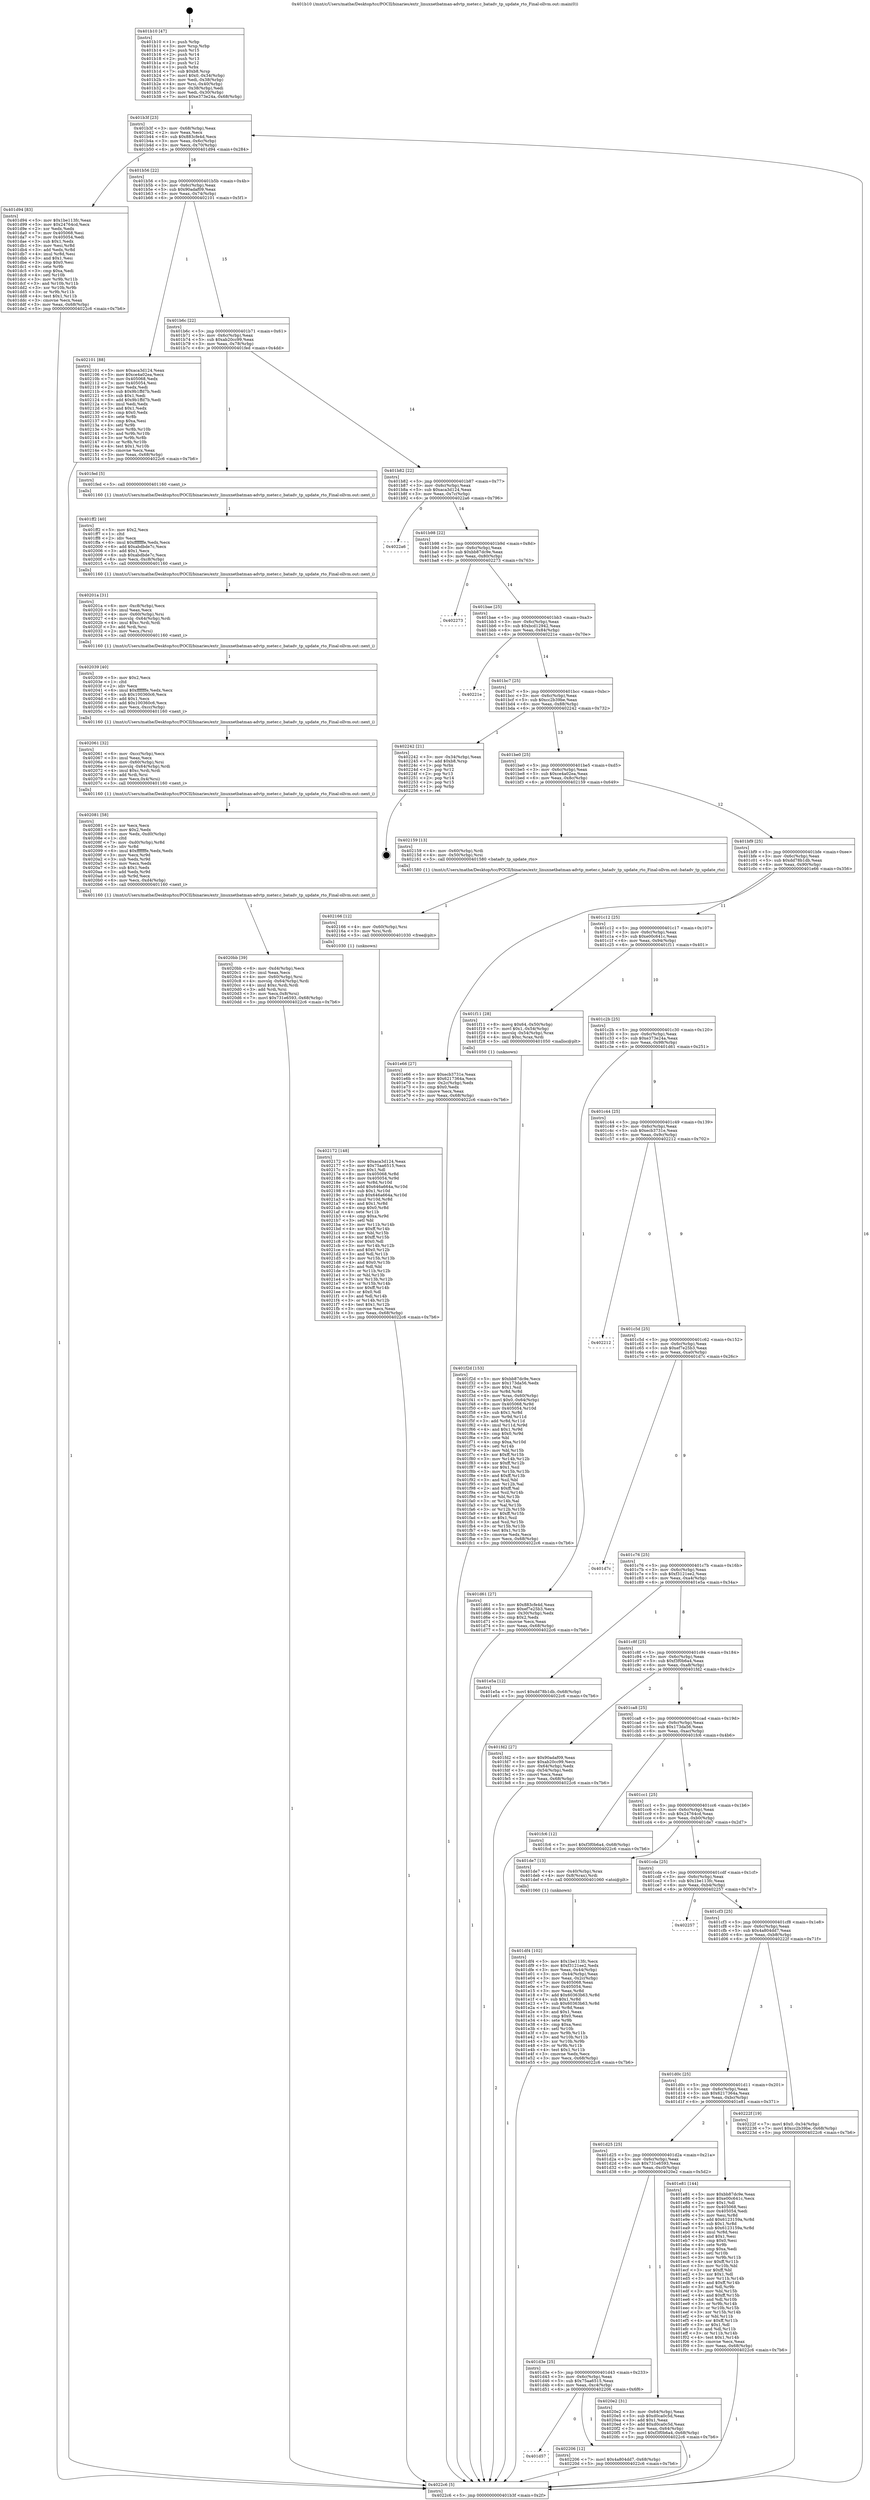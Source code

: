 digraph "0x401b10" {
  label = "0x401b10 (/mnt/c/Users/mathe/Desktop/tcc/POCII/binaries/extr_linuxnetbatman-advtp_meter.c_batadv_tp_update_rto_Final-ollvm.out::main(0))"
  labelloc = "t"
  node[shape=record]

  Entry [label="",width=0.3,height=0.3,shape=circle,fillcolor=black,style=filled]
  "0x401b3f" [label="{
     0x401b3f [23]\l
     | [instrs]\l
     &nbsp;&nbsp;0x401b3f \<+3\>: mov -0x68(%rbp),%eax\l
     &nbsp;&nbsp;0x401b42 \<+2\>: mov %eax,%ecx\l
     &nbsp;&nbsp;0x401b44 \<+6\>: sub $0x883cfe4d,%ecx\l
     &nbsp;&nbsp;0x401b4a \<+3\>: mov %eax,-0x6c(%rbp)\l
     &nbsp;&nbsp;0x401b4d \<+3\>: mov %ecx,-0x70(%rbp)\l
     &nbsp;&nbsp;0x401b50 \<+6\>: je 0000000000401d94 \<main+0x284\>\l
  }"]
  "0x401d94" [label="{
     0x401d94 [83]\l
     | [instrs]\l
     &nbsp;&nbsp;0x401d94 \<+5\>: mov $0x1be113fc,%eax\l
     &nbsp;&nbsp;0x401d99 \<+5\>: mov $0x24764cd,%ecx\l
     &nbsp;&nbsp;0x401d9e \<+2\>: xor %edx,%edx\l
     &nbsp;&nbsp;0x401da0 \<+7\>: mov 0x405068,%esi\l
     &nbsp;&nbsp;0x401da7 \<+7\>: mov 0x405054,%edi\l
     &nbsp;&nbsp;0x401dae \<+3\>: sub $0x1,%edx\l
     &nbsp;&nbsp;0x401db1 \<+3\>: mov %esi,%r8d\l
     &nbsp;&nbsp;0x401db4 \<+3\>: add %edx,%r8d\l
     &nbsp;&nbsp;0x401db7 \<+4\>: imul %r8d,%esi\l
     &nbsp;&nbsp;0x401dbb \<+3\>: and $0x1,%esi\l
     &nbsp;&nbsp;0x401dbe \<+3\>: cmp $0x0,%esi\l
     &nbsp;&nbsp;0x401dc1 \<+4\>: sete %r9b\l
     &nbsp;&nbsp;0x401dc5 \<+3\>: cmp $0xa,%edi\l
     &nbsp;&nbsp;0x401dc8 \<+4\>: setl %r10b\l
     &nbsp;&nbsp;0x401dcc \<+3\>: mov %r9b,%r11b\l
     &nbsp;&nbsp;0x401dcf \<+3\>: and %r10b,%r11b\l
     &nbsp;&nbsp;0x401dd2 \<+3\>: xor %r10b,%r9b\l
     &nbsp;&nbsp;0x401dd5 \<+3\>: or %r9b,%r11b\l
     &nbsp;&nbsp;0x401dd8 \<+4\>: test $0x1,%r11b\l
     &nbsp;&nbsp;0x401ddc \<+3\>: cmovne %ecx,%eax\l
     &nbsp;&nbsp;0x401ddf \<+3\>: mov %eax,-0x68(%rbp)\l
     &nbsp;&nbsp;0x401de2 \<+5\>: jmp 00000000004022c6 \<main+0x7b6\>\l
  }"]
  "0x401b56" [label="{
     0x401b56 [22]\l
     | [instrs]\l
     &nbsp;&nbsp;0x401b56 \<+5\>: jmp 0000000000401b5b \<main+0x4b\>\l
     &nbsp;&nbsp;0x401b5b \<+3\>: mov -0x6c(%rbp),%eax\l
     &nbsp;&nbsp;0x401b5e \<+5\>: sub $0x90adaf09,%eax\l
     &nbsp;&nbsp;0x401b63 \<+3\>: mov %eax,-0x74(%rbp)\l
     &nbsp;&nbsp;0x401b66 \<+6\>: je 0000000000402101 \<main+0x5f1\>\l
  }"]
  Exit [label="",width=0.3,height=0.3,shape=circle,fillcolor=black,style=filled,peripheries=2]
  "0x402101" [label="{
     0x402101 [88]\l
     | [instrs]\l
     &nbsp;&nbsp;0x402101 \<+5\>: mov $0xaca3d124,%eax\l
     &nbsp;&nbsp;0x402106 \<+5\>: mov $0xce4a02ea,%ecx\l
     &nbsp;&nbsp;0x40210b \<+7\>: mov 0x405068,%edx\l
     &nbsp;&nbsp;0x402112 \<+7\>: mov 0x405054,%esi\l
     &nbsp;&nbsp;0x402119 \<+2\>: mov %edx,%edi\l
     &nbsp;&nbsp;0x40211b \<+6\>: sub $0x9b1ffd7b,%edi\l
     &nbsp;&nbsp;0x402121 \<+3\>: sub $0x1,%edi\l
     &nbsp;&nbsp;0x402124 \<+6\>: add $0x9b1ffd7b,%edi\l
     &nbsp;&nbsp;0x40212a \<+3\>: imul %edi,%edx\l
     &nbsp;&nbsp;0x40212d \<+3\>: and $0x1,%edx\l
     &nbsp;&nbsp;0x402130 \<+3\>: cmp $0x0,%edx\l
     &nbsp;&nbsp;0x402133 \<+4\>: sete %r8b\l
     &nbsp;&nbsp;0x402137 \<+3\>: cmp $0xa,%esi\l
     &nbsp;&nbsp;0x40213a \<+4\>: setl %r9b\l
     &nbsp;&nbsp;0x40213e \<+3\>: mov %r8b,%r10b\l
     &nbsp;&nbsp;0x402141 \<+3\>: and %r9b,%r10b\l
     &nbsp;&nbsp;0x402144 \<+3\>: xor %r9b,%r8b\l
     &nbsp;&nbsp;0x402147 \<+3\>: or %r8b,%r10b\l
     &nbsp;&nbsp;0x40214a \<+4\>: test $0x1,%r10b\l
     &nbsp;&nbsp;0x40214e \<+3\>: cmovne %ecx,%eax\l
     &nbsp;&nbsp;0x402151 \<+3\>: mov %eax,-0x68(%rbp)\l
     &nbsp;&nbsp;0x402154 \<+5\>: jmp 00000000004022c6 \<main+0x7b6\>\l
  }"]
  "0x401b6c" [label="{
     0x401b6c [22]\l
     | [instrs]\l
     &nbsp;&nbsp;0x401b6c \<+5\>: jmp 0000000000401b71 \<main+0x61\>\l
     &nbsp;&nbsp;0x401b71 \<+3\>: mov -0x6c(%rbp),%eax\l
     &nbsp;&nbsp;0x401b74 \<+5\>: sub $0xab20cc99,%eax\l
     &nbsp;&nbsp;0x401b79 \<+3\>: mov %eax,-0x78(%rbp)\l
     &nbsp;&nbsp;0x401b7c \<+6\>: je 0000000000401fed \<main+0x4dd\>\l
  }"]
  "0x401d57" [label="{
     0x401d57\l
  }", style=dashed]
  "0x401fed" [label="{
     0x401fed [5]\l
     | [instrs]\l
     &nbsp;&nbsp;0x401fed \<+5\>: call 0000000000401160 \<next_i\>\l
     | [calls]\l
     &nbsp;&nbsp;0x401160 \{1\} (/mnt/c/Users/mathe/Desktop/tcc/POCII/binaries/extr_linuxnetbatman-advtp_meter.c_batadv_tp_update_rto_Final-ollvm.out::next_i)\l
  }"]
  "0x401b82" [label="{
     0x401b82 [22]\l
     | [instrs]\l
     &nbsp;&nbsp;0x401b82 \<+5\>: jmp 0000000000401b87 \<main+0x77\>\l
     &nbsp;&nbsp;0x401b87 \<+3\>: mov -0x6c(%rbp),%eax\l
     &nbsp;&nbsp;0x401b8a \<+5\>: sub $0xaca3d124,%eax\l
     &nbsp;&nbsp;0x401b8f \<+3\>: mov %eax,-0x7c(%rbp)\l
     &nbsp;&nbsp;0x401b92 \<+6\>: je 00000000004022a6 \<main+0x796\>\l
  }"]
  "0x402206" [label="{
     0x402206 [12]\l
     | [instrs]\l
     &nbsp;&nbsp;0x402206 \<+7\>: movl $0x4a804dd7,-0x68(%rbp)\l
     &nbsp;&nbsp;0x40220d \<+5\>: jmp 00000000004022c6 \<main+0x7b6\>\l
  }"]
  "0x4022a6" [label="{
     0x4022a6\l
  }", style=dashed]
  "0x401b98" [label="{
     0x401b98 [22]\l
     | [instrs]\l
     &nbsp;&nbsp;0x401b98 \<+5\>: jmp 0000000000401b9d \<main+0x8d\>\l
     &nbsp;&nbsp;0x401b9d \<+3\>: mov -0x6c(%rbp),%eax\l
     &nbsp;&nbsp;0x401ba0 \<+5\>: sub $0xbb87dc9e,%eax\l
     &nbsp;&nbsp;0x401ba5 \<+3\>: mov %eax,-0x80(%rbp)\l
     &nbsp;&nbsp;0x401ba8 \<+6\>: je 0000000000402273 \<main+0x763\>\l
  }"]
  "0x402172" [label="{
     0x402172 [148]\l
     | [instrs]\l
     &nbsp;&nbsp;0x402172 \<+5\>: mov $0xaca3d124,%eax\l
     &nbsp;&nbsp;0x402177 \<+5\>: mov $0x75aa6515,%ecx\l
     &nbsp;&nbsp;0x40217c \<+2\>: mov $0x1,%dl\l
     &nbsp;&nbsp;0x40217e \<+8\>: mov 0x405068,%r8d\l
     &nbsp;&nbsp;0x402186 \<+8\>: mov 0x405054,%r9d\l
     &nbsp;&nbsp;0x40218e \<+3\>: mov %r8d,%r10d\l
     &nbsp;&nbsp;0x402191 \<+7\>: add $0x646a664a,%r10d\l
     &nbsp;&nbsp;0x402198 \<+4\>: sub $0x1,%r10d\l
     &nbsp;&nbsp;0x40219c \<+7\>: sub $0x646a664a,%r10d\l
     &nbsp;&nbsp;0x4021a3 \<+4\>: imul %r10d,%r8d\l
     &nbsp;&nbsp;0x4021a7 \<+4\>: and $0x1,%r8d\l
     &nbsp;&nbsp;0x4021ab \<+4\>: cmp $0x0,%r8d\l
     &nbsp;&nbsp;0x4021af \<+4\>: sete %r11b\l
     &nbsp;&nbsp;0x4021b3 \<+4\>: cmp $0xa,%r9d\l
     &nbsp;&nbsp;0x4021b7 \<+3\>: setl %bl\l
     &nbsp;&nbsp;0x4021ba \<+3\>: mov %r11b,%r14b\l
     &nbsp;&nbsp;0x4021bd \<+4\>: xor $0xff,%r14b\l
     &nbsp;&nbsp;0x4021c1 \<+3\>: mov %bl,%r15b\l
     &nbsp;&nbsp;0x4021c4 \<+4\>: xor $0xff,%r15b\l
     &nbsp;&nbsp;0x4021c8 \<+3\>: xor $0x0,%dl\l
     &nbsp;&nbsp;0x4021cb \<+3\>: mov %r14b,%r12b\l
     &nbsp;&nbsp;0x4021ce \<+4\>: and $0x0,%r12b\l
     &nbsp;&nbsp;0x4021d2 \<+3\>: and %dl,%r11b\l
     &nbsp;&nbsp;0x4021d5 \<+3\>: mov %r15b,%r13b\l
     &nbsp;&nbsp;0x4021d8 \<+4\>: and $0x0,%r13b\l
     &nbsp;&nbsp;0x4021dc \<+2\>: and %dl,%bl\l
     &nbsp;&nbsp;0x4021de \<+3\>: or %r11b,%r12b\l
     &nbsp;&nbsp;0x4021e1 \<+3\>: or %bl,%r13b\l
     &nbsp;&nbsp;0x4021e4 \<+3\>: xor %r13b,%r12b\l
     &nbsp;&nbsp;0x4021e7 \<+3\>: or %r15b,%r14b\l
     &nbsp;&nbsp;0x4021ea \<+4\>: xor $0xff,%r14b\l
     &nbsp;&nbsp;0x4021ee \<+3\>: or $0x0,%dl\l
     &nbsp;&nbsp;0x4021f1 \<+3\>: and %dl,%r14b\l
     &nbsp;&nbsp;0x4021f4 \<+3\>: or %r14b,%r12b\l
     &nbsp;&nbsp;0x4021f7 \<+4\>: test $0x1,%r12b\l
     &nbsp;&nbsp;0x4021fb \<+3\>: cmovne %ecx,%eax\l
     &nbsp;&nbsp;0x4021fe \<+3\>: mov %eax,-0x68(%rbp)\l
     &nbsp;&nbsp;0x402201 \<+5\>: jmp 00000000004022c6 \<main+0x7b6\>\l
  }"]
  "0x402273" [label="{
     0x402273\l
  }", style=dashed]
  "0x401bae" [label="{
     0x401bae [25]\l
     | [instrs]\l
     &nbsp;&nbsp;0x401bae \<+5\>: jmp 0000000000401bb3 \<main+0xa3\>\l
     &nbsp;&nbsp;0x401bb3 \<+3\>: mov -0x6c(%rbp),%eax\l
     &nbsp;&nbsp;0x401bb6 \<+5\>: sub $0xbcd12942,%eax\l
     &nbsp;&nbsp;0x401bbb \<+6\>: mov %eax,-0x84(%rbp)\l
     &nbsp;&nbsp;0x401bc1 \<+6\>: je 000000000040221e \<main+0x70e\>\l
  }"]
  "0x402166" [label="{
     0x402166 [12]\l
     | [instrs]\l
     &nbsp;&nbsp;0x402166 \<+4\>: mov -0x60(%rbp),%rsi\l
     &nbsp;&nbsp;0x40216a \<+3\>: mov %rsi,%rdi\l
     &nbsp;&nbsp;0x40216d \<+5\>: call 0000000000401030 \<free@plt\>\l
     | [calls]\l
     &nbsp;&nbsp;0x401030 \{1\} (unknown)\l
  }"]
  "0x40221e" [label="{
     0x40221e\l
  }", style=dashed]
  "0x401bc7" [label="{
     0x401bc7 [25]\l
     | [instrs]\l
     &nbsp;&nbsp;0x401bc7 \<+5\>: jmp 0000000000401bcc \<main+0xbc\>\l
     &nbsp;&nbsp;0x401bcc \<+3\>: mov -0x6c(%rbp),%eax\l
     &nbsp;&nbsp;0x401bcf \<+5\>: sub $0xcc2b39be,%eax\l
     &nbsp;&nbsp;0x401bd4 \<+6\>: mov %eax,-0x88(%rbp)\l
     &nbsp;&nbsp;0x401bda \<+6\>: je 0000000000402242 \<main+0x732\>\l
  }"]
  "0x401d3e" [label="{
     0x401d3e [25]\l
     | [instrs]\l
     &nbsp;&nbsp;0x401d3e \<+5\>: jmp 0000000000401d43 \<main+0x233\>\l
     &nbsp;&nbsp;0x401d43 \<+3\>: mov -0x6c(%rbp),%eax\l
     &nbsp;&nbsp;0x401d46 \<+5\>: sub $0x75aa6515,%eax\l
     &nbsp;&nbsp;0x401d4b \<+6\>: mov %eax,-0xc4(%rbp)\l
     &nbsp;&nbsp;0x401d51 \<+6\>: je 0000000000402206 \<main+0x6f6\>\l
  }"]
  "0x402242" [label="{
     0x402242 [21]\l
     | [instrs]\l
     &nbsp;&nbsp;0x402242 \<+3\>: mov -0x34(%rbp),%eax\l
     &nbsp;&nbsp;0x402245 \<+7\>: add $0xb8,%rsp\l
     &nbsp;&nbsp;0x40224c \<+1\>: pop %rbx\l
     &nbsp;&nbsp;0x40224d \<+2\>: pop %r12\l
     &nbsp;&nbsp;0x40224f \<+2\>: pop %r13\l
     &nbsp;&nbsp;0x402251 \<+2\>: pop %r14\l
     &nbsp;&nbsp;0x402253 \<+2\>: pop %r15\l
     &nbsp;&nbsp;0x402255 \<+1\>: pop %rbp\l
     &nbsp;&nbsp;0x402256 \<+1\>: ret\l
  }"]
  "0x401be0" [label="{
     0x401be0 [25]\l
     | [instrs]\l
     &nbsp;&nbsp;0x401be0 \<+5\>: jmp 0000000000401be5 \<main+0xd5\>\l
     &nbsp;&nbsp;0x401be5 \<+3\>: mov -0x6c(%rbp),%eax\l
     &nbsp;&nbsp;0x401be8 \<+5\>: sub $0xce4a02ea,%eax\l
     &nbsp;&nbsp;0x401bed \<+6\>: mov %eax,-0x8c(%rbp)\l
     &nbsp;&nbsp;0x401bf3 \<+6\>: je 0000000000402159 \<main+0x649\>\l
  }"]
  "0x4020e2" [label="{
     0x4020e2 [31]\l
     | [instrs]\l
     &nbsp;&nbsp;0x4020e2 \<+3\>: mov -0x64(%rbp),%eax\l
     &nbsp;&nbsp;0x4020e5 \<+5\>: sub $0xd0ca0c5d,%eax\l
     &nbsp;&nbsp;0x4020ea \<+3\>: add $0x1,%eax\l
     &nbsp;&nbsp;0x4020ed \<+5\>: add $0xd0ca0c5d,%eax\l
     &nbsp;&nbsp;0x4020f2 \<+3\>: mov %eax,-0x64(%rbp)\l
     &nbsp;&nbsp;0x4020f5 \<+7\>: movl $0xf3f0b6a4,-0x68(%rbp)\l
     &nbsp;&nbsp;0x4020fc \<+5\>: jmp 00000000004022c6 \<main+0x7b6\>\l
  }"]
  "0x402159" [label="{
     0x402159 [13]\l
     | [instrs]\l
     &nbsp;&nbsp;0x402159 \<+4\>: mov -0x60(%rbp),%rdi\l
     &nbsp;&nbsp;0x40215d \<+4\>: mov -0x50(%rbp),%rsi\l
     &nbsp;&nbsp;0x402161 \<+5\>: call 0000000000401580 \<batadv_tp_update_rto\>\l
     | [calls]\l
     &nbsp;&nbsp;0x401580 \{1\} (/mnt/c/Users/mathe/Desktop/tcc/POCII/binaries/extr_linuxnetbatman-advtp_meter.c_batadv_tp_update_rto_Final-ollvm.out::batadv_tp_update_rto)\l
  }"]
  "0x401bf9" [label="{
     0x401bf9 [25]\l
     | [instrs]\l
     &nbsp;&nbsp;0x401bf9 \<+5\>: jmp 0000000000401bfe \<main+0xee\>\l
     &nbsp;&nbsp;0x401bfe \<+3\>: mov -0x6c(%rbp),%eax\l
     &nbsp;&nbsp;0x401c01 \<+5\>: sub $0xdd78b1db,%eax\l
     &nbsp;&nbsp;0x401c06 \<+6\>: mov %eax,-0x90(%rbp)\l
     &nbsp;&nbsp;0x401c0c \<+6\>: je 0000000000401e66 \<main+0x356\>\l
  }"]
  "0x4020bb" [label="{
     0x4020bb [39]\l
     | [instrs]\l
     &nbsp;&nbsp;0x4020bb \<+6\>: mov -0xd4(%rbp),%ecx\l
     &nbsp;&nbsp;0x4020c1 \<+3\>: imul %eax,%ecx\l
     &nbsp;&nbsp;0x4020c4 \<+4\>: mov -0x60(%rbp),%rsi\l
     &nbsp;&nbsp;0x4020c8 \<+4\>: movslq -0x64(%rbp),%rdi\l
     &nbsp;&nbsp;0x4020cc \<+4\>: imul $0xc,%rdi,%rdi\l
     &nbsp;&nbsp;0x4020d0 \<+3\>: add %rdi,%rsi\l
     &nbsp;&nbsp;0x4020d3 \<+3\>: mov %ecx,0x8(%rsi)\l
     &nbsp;&nbsp;0x4020d6 \<+7\>: movl $0x731e6593,-0x68(%rbp)\l
     &nbsp;&nbsp;0x4020dd \<+5\>: jmp 00000000004022c6 \<main+0x7b6\>\l
  }"]
  "0x401e66" [label="{
     0x401e66 [27]\l
     | [instrs]\l
     &nbsp;&nbsp;0x401e66 \<+5\>: mov $0xecb3731e,%eax\l
     &nbsp;&nbsp;0x401e6b \<+5\>: mov $0x6217364a,%ecx\l
     &nbsp;&nbsp;0x401e70 \<+3\>: mov -0x2c(%rbp),%edx\l
     &nbsp;&nbsp;0x401e73 \<+3\>: cmp $0x0,%edx\l
     &nbsp;&nbsp;0x401e76 \<+3\>: cmove %ecx,%eax\l
     &nbsp;&nbsp;0x401e79 \<+3\>: mov %eax,-0x68(%rbp)\l
     &nbsp;&nbsp;0x401e7c \<+5\>: jmp 00000000004022c6 \<main+0x7b6\>\l
  }"]
  "0x401c12" [label="{
     0x401c12 [25]\l
     | [instrs]\l
     &nbsp;&nbsp;0x401c12 \<+5\>: jmp 0000000000401c17 \<main+0x107\>\l
     &nbsp;&nbsp;0x401c17 \<+3\>: mov -0x6c(%rbp),%eax\l
     &nbsp;&nbsp;0x401c1a \<+5\>: sub $0xe00c641c,%eax\l
     &nbsp;&nbsp;0x401c1f \<+6\>: mov %eax,-0x94(%rbp)\l
     &nbsp;&nbsp;0x401c25 \<+6\>: je 0000000000401f11 \<main+0x401\>\l
  }"]
  "0x402081" [label="{
     0x402081 [58]\l
     | [instrs]\l
     &nbsp;&nbsp;0x402081 \<+2\>: xor %ecx,%ecx\l
     &nbsp;&nbsp;0x402083 \<+5\>: mov $0x2,%edx\l
     &nbsp;&nbsp;0x402088 \<+6\>: mov %edx,-0xd0(%rbp)\l
     &nbsp;&nbsp;0x40208e \<+1\>: cltd\l
     &nbsp;&nbsp;0x40208f \<+7\>: mov -0xd0(%rbp),%r8d\l
     &nbsp;&nbsp;0x402096 \<+3\>: idiv %r8d\l
     &nbsp;&nbsp;0x402099 \<+6\>: imul $0xfffffffe,%edx,%edx\l
     &nbsp;&nbsp;0x40209f \<+3\>: mov %ecx,%r9d\l
     &nbsp;&nbsp;0x4020a2 \<+3\>: sub %edx,%r9d\l
     &nbsp;&nbsp;0x4020a5 \<+2\>: mov %ecx,%edx\l
     &nbsp;&nbsp;0x4020a7 \<+3\>: sub $0x1,%edx\l
     &nbsp;&nbsp;0x4020aa \<+3\>: add %edx,%r9d\l
     &nbsp;&nbsp;0x4020ad \<+3\>: sub %r9d,%ecx\l
     &nbsp;&nbsp;0x4020b0 \<+6\>: mov %ecx,-0xd4(%rbp)\l
     &nbsp;&nbsp;0x4020b6 \<+5\>: call 0000000000401160 \<next_i\>\l
     | [calls]\l
     &nbsp;&nbsp;0x401160 \{1\} (/mnt/c/Users/mathe/Desktop/tcc/POCII/binaries/extr_linuxnetbatman-advtp_meter.c_batadv_tp_update_rto_Final-ollvm.out::next_i)\l
  }"]
  "0x401f11" [label="{
     0x401f11 [28]\l
     | [instrs]\l
     &nbsp;&nbsp;0x401f11 \<+8\>: movq $0x64,-0x50(%rbp)\l
     &nbsp;&nbsp;0x401f19 \<+7\>: movl $0x1,-0x54(%rbp)\l
     &nbsp;&nbsp;0x401f20 \<+4\>: movslq -0x54(%rbp),%rax\l
     &nbsp;&nbsp;0x401f24 \<+4\>: imul $0xc,%rax,%rdi\l
     &nbsp;&nbsp;0x401f28 \<+5\>: call 0000000000401050 \<malloc@plt\>\l
     | [calls]\l
     &nbsp;&nbsp;0x401050 \{1\} (unknown)\l
  }"]
  "0x401c2b" [label="{
     0x401c2b [25]\l
     | [instrs]\l
     &nbsp;&nbsp;0x401c2b \<+5\>: jmp 0000000000401c30 \<main+0x120\>\l
     &nbsp;&nbsp;0x401c30 \<+3\>: mov -0x6c(%rbp),%eax\l
     &nbsp;&nbsp;0x401c33 \<+5\>: sub $0xe373e24a,%eax\l
     &nbsp;&nbsp;0x401c38 \<+6\>: mov %eax,-0x98(%rbp)\l
     &nbsp;&nbsp;0x401c3e \<+6\>: je 0000000000401d61 \<main+0x251\>\l
  }"]
  "0x402061" [label="{
     0x402061 [32]\l
     | [instrs]\l
     &nbsp;&nbsp;0x402061 \<+6\>: mov -0xcc(%rbp),%ecx\l
     &nbsp;&nbsp;0x402067 \<+3\>: imul %eax,%ecx\l
     &nbsp;&nbsp;0x40206a \<+4\>: mov -0x60(%rbp),%rsi\l
     &nbsp;&nbsp;0x40206e \<+4\>: movslq -0x64(%rbp),%rdi\l
     &nbsp;&nbsp;0x402072 \<+4\>: imul $0xc,%rdi,%rdi\l
     &nbsp;&nbsp;0x402076 \<+3\>: add %rdi,%rsi\l
     &nbsp;&nbsp;0x402079 \<+3\>: mov %ecx,0x4(%rsi)\l
     &nbsp;&nbsp;0x40207c \<+5\>: call 0000000000401160 \<next_i\>\l
     | [calls]\l
     &nbsp;&nbsp;0x401160 \{1\} (/mnt/c/Users/mathe/Desktop/tcc/POCII/binaries/extr_linuxnetbatman-advtp_meter.c_batadv_tp_update_rto_Final-ollvm.out::next_i)\l
  }"]
  "0x401d61" [label="{
     0x401d61 [27]\l
     | [instrs]\l
     &nbsp;&nbsp;0x401d61 \<+5\>: mov $0x883cfe4d,%eax\l
     &nbsp;&nbsp;0x401d66 \<+5\>: mov $0xef7e25b3,%ecx\l
     &nbsp;&nbsp;0x401d6b \<+3\>: mov -0x30(%rbp),%edx\l
     &nbsp;&nbsp;0x401d6e \<+3\>: cmp $0x2,%edx\l
     &nbsp;&nbsp;0x401d71 \<+3\>: cmovne %ecx,%eax\l
     &nbsp;&nbsp;0x401d74 \<+3\>: mov %eax,-0x68(%rbp)\l
     &nbsp;&nbsp;0x401d77 \<+5\>: jmp 00000000004022c6 \<main+0x7b6\>\l
  }"]
  "0x401c44" [label="{
     0x401c44 [25]\l
     | [instrs]\l
     &nbsp;&nbsp;0x401c44 \<+5\>: jmp 0000000000401c49 \<main+0x139\>\l
     &nbsp;&nbsp;0x401c49 \<+3\>: mov -0x6c(%rbp),%eax\l
     &nbsp;&nbsp;0x401c4c \<+5\>: sub $0xecb3731e,%eax\l
     &nbsp;&nbsp;0x401c51 \<+6\>: mov %eax,-0x9c(%rbp)\l
     &nbsp;&nbsp;0x401c57 \<+6\>: je 0000000000402212 \<main+0x702\>\l
  }"]
  "0x4022c6" [label="{
     0x4022c6 [5]\l
     | [instrs]\l
     &nbsp;&nbsp;0x4022c6 \<+5\>: jmp 0000000000401b3f \<main+0x2f\>\l
  }"]
  "0x401b10" [label="{
     0x401b10 [47]\l
     | [instrs]\l
     &nbsp;&nbsp;0x401b10 \<+1\>: push %rbp\l
     &nbsp;&nbsp;0x401b11 \<+3\>: mov %rsp,%rbp\l
     &nbsp;&nbsp;0x401b14 \<+2\>: push %r15\l
     &nbsp;&nbsp;0x401b16 \<+2\>: push %r14\l
     &nbsp;&nbsp;0x401b18 \<+2\>: push %r13\l
     &nbsp;&nbsp;0x401b1a \<+2\>: push %r12\l
     &nbsp;&nbsp;0x401b1c \<+1\>: push %rbx\l
     &nbsp;&nbsp;0x401b1d \<+7\>: sub $0xb8,%rsp\l
     &nbsp;&nbsp;0x401b24 \<+7\>: movl $0x0,-0x34(%rbp)\l
     &nbsp;&nbsp;0x401b2b \<+3\>: mov %edi,-0x38(%rbp)\l
     &nbsp;&nbsp;0x401b2e \<+4\>: mov %rsi,-0x40(%rbp)\l
     &nbsp;&nbsp;0x401b32 \<+3\>: mov -0x38(%rbp),%edi\l
     &nbsp;&nbsp;0x401b35 \<+3\>: mov %edi,-0x30(%rbp)\l
     &nbsp;&nbsp;0x401b38 \<+7\>: movl $0xe373e24a,-0x68(%rbp)\l
  }"]
  "0x402039" [label="{
     0x402039 [40]\l
     | [instrs]\l
     &nbsp;&nbsp;0x402039 \<+5\>: mov $0x2,%ecx\l
     &nbsp;&nbsp;0x40203e \<+1\>: cltd\l
     &nbsp;&nbsp;0x40203f \<+2\>: idiv %ecx\l
     &nbsp;&nbsp;0x402041 \<+6\>: imul $0xfffffffe,%edx,%ecx\l
     &nbsp;&nbsp;0x402047 \<+6\>: sub $0x100360c6,%ecx\l
     &nbsp;&nbsp;0x40204d \<+3\>: add $0x1,%ecx\l
     &nbsp;&nbsp;0x402050 \<+6\>: add $0x100360c6,%ecx\l
     &nbsp;&nbsp;0x402056 \<+6\>: mov %ecx,-0xcc(%rbp)\l
     &nbsp;&nbsp;0x40205c \<+5\>: call 0000000000401160 \<next_i\>\l
     | [calls]\l
     &nbsp;&nbsp;0x401160 \{1\} (/mnt/c/Users/mathe/Desktop/tcc/POCII/binaries/extr_linuxnetbatman-advtp_meter.c_batadv_tp_update_rto_Final-ollvm.out::next_i)\l
  }"]
  "0x402212" [label="{
     0x402212\l
  }", style=dashed]
  "0x401c5d" [label="{
     0x401c5d [25]\l
     | [instrs]\l
     &nbsp;&nbsp;0x401c5d \<+5\>: jmp 0000000000401c62 \<main+0x152\>\l
     &nbsp;&nbsp;0x401c62 \<+3\>: mov -0x6c(%rbp),%eax\l
     &nbsp;&nbsp;0x401c65 \<+5\>: sub $0xef7e25b3,%eax\l
     &nbsp;&nbsp;0x401c6a \<+6\>: mov %eax,-0xa0(%rbp)\l
     &nbsp;&nbsp;0x401c70 \<+6\>: je 0000000000401d7c \<main+0x26c\>\l
  }"]
  "0x40201a" [label="{
     0x40201a [31]\l
     | [instrs]\l
     &nbsp;&nbsp;0x40201a \<+6\>: mov -0xc8(%rbp),%ecx\l
     &nbsp;&nbsp;0x402020 \<+3\>: imul %eax,%ecx\l
     &nbsp;&nbsp;0x402023 \<+4\>: mov -0x60(%rbp),%rsi\l
     &nbsp;&nbsp;0x402027 \<+4\>: movslq -0x64(%rbp),%rdi\l
     &nbsp;&nbsp;0x40202b \<+4\>: imul $0xc,%rdi,%rdi\l
     &nbsp;&nbsp;0x40202f \<+3\>: add %rdi,%rsi\l
     &nbsp;&nbsp;0x402032 \<+2\>: mov %ecx,(%rsi)\l
     &nbsp;&nbsp;0x402034 \<+5\>: call 0000000000401160 \<next_i\>\l
     | [calls]\l
     &nbsp;&nbsp;0x401160 \{1\} (/mnt/c/Users/mathe/Desktop/tcc/POCII/binaries/extr_linuxnetbatman-advtp_meter.c_batadv_tp_update_rto_Final-ollvm.out::next_i)\l
  }"]
  "0x401d7c" [label="{
     0x401d7c\l
  }", style=dashed]
  "0x401c76" [label="{
     0x401c76 [25]\l
     | [instrs]\l
     &nbsp;&nbsp;0x401c76 \<+5\>: jmp 0000000000401c7b \<main+0x16b\>\l
     &nbsp;&nbsp;0x401c7b \<+3\>: mov -0x6c(%rbp),%eax\l
     &nbsp;&nbsp;0x401c7e \<+5\>: sub $0xf3121ee2,%eax\l
     &nbsp;&nbsp;0x401c83 \<+6\>: mov %eax,-0xa4(%rbp)\l
     &nbsp;&nbsp;0x401c89 \<+6\>: je 0000000000401e5a \<main+0x34a\>\l
  }"]
  "0x401ff2" [label="{
     0x401ff2 [40]\l
     | [instrs]\l
     &nbsp;&nbsp;0x401ff2 \<+5\>: mov $0x2,%ecx\l
     &nbsp;&nbsp;0x401ff7 \<+1\>: cltd\l
     &nbsp;&nbsp;0x401ff8 \<+2\>: idiv %ecx\l
     &nbsp;&nbsp;0x401ffa \<+6\>: imul $0xfffffffe,%edx,%ecx\l
     &nbsp;&nbsp;0x402000 \<+6\>: add $0xabdbde7c,%ecx\l
     &nbsp;&nbsp;0x402006 \<+3\>: add $0x1,%ecx\l
     &nbsp;&nbsp;0x402009 \<+6\>: sub $0xabdbde7c,%ecx\l
     &nbsp;&nbsp;0x40200f \<+6\>: mov %ecx,-0xc8(%rbp)\l
     &nbsp;&nbsp;0x402015 \<+5\>: call 0000000000401160 \<next_i\>\l
     | [calls]\l
     &nbsp;&nbsp;0x401160 \{1\} (/mnt/c/Users/mathe/Desktop/tcc/POCII/binaries/extr_linuxnetbatman-advtp_meter.c_batadv_tp_update_rto_Final-ollvm.out::next_i)\l
  }"]
  "0x401e5a" [label="{
     0x401e5a [12]\l
     | [instrs]\l
     &nbsp;&nbsp;0x401e5a \<+7\>: movl $0xdd78b1db,-0x68(%rbp)\l
     &nbsp;&nbsp;0x401e61 \<+5\>: jmp 00000000004022c6 \<main+0x7b6\>\l
  }"]
  "0x401c8f" [label="{
     0x401c8f [25]\l
     | [instrs]\l
     &nbsp;&nbsp;0x401c8f \<+5\>: jmp 0000000000401c94 \<main+0x184\>\l
     &nbsp;&nbsp;0x401c94 \<+3\>: mov -0x6c(%rbp),%eax\l
     &nbsp;&nbsp;0x401c97 \<+5\>: sub $0xf3f0b6a4,%eax\l
     &nbsp;&nbsp;0x401c9c \<+6\>: mov %eax,-0xa8(%rbp)\l
     &nbsp;&nbsp;0x401ca2 \<+6\>: je 0000000000401fd2 \<main+0x4c2\>\l
  }"]
  "0x401f2d" [label="{
     0x401f2d [153]\l
     | [instrs]\l
     &nbsp;&nbsp;0x401f2d \<+5\>: mov $0xbb87dc9e,%ecx\l
     &nbsp;&nbsp;0x401f32 \<+5\>: mov $0x173da56,%edx\l
     &nbsp;&nbsp;0x401f37 \<+3\>: mov $0x1,%sil\l
     &nbsp;&nbsp;0x401f3a \<+3\>: xor %r8d,%r8d\l
     &nbsp;&nbsp;0x401f3d \<+4\>: mov %rax,-0x60(%rbp)\l
     &nbsp;&nbsp;0x401f41 \<+7\>: movl $0x0,-0x64(%rbp)\l
     &nbsp;&nbsp;0x401f48 \<+8\>: mov 0x405068,%r9d\l
     &nbsp;&nbsp;0x401f50 \<+8\>: mov 0x405054,%r10d\l
     &nbsp;&nbsp;0x401f58 \<+4\>: sub $0x1,%r8d\l
     &nbsp;&nbsp;0x401f5c \<+3\>: mov %r9d,%r11d\l
     &nbsp;&nbsp;0x401f5f \<+3\>: add %r8d,%r11d\l
     &nbsp;&nbsp;0x401f62 \<+4\>: imul %r11d,%r9d\l
     &nbsp;&nbsp;0x401f66 \<+4\>: and $0x1,%r9d\l
     &nbsp;&nbsp;0x401f6a \<+4\>: cmp $0x0,%r9d\l
     &nbsp;&nbsp;0x401f6e \<+3\>: sete %bl\l
     &nbsp;&nbsp;0x401f71 \<+4\>: cmp $0xa,%r10d\l
     &nbsp;&nbsp;0x401f75 \<+4\>: setl %r14b\l
     &nbsp;&nbsp;0x401f79 \<+3\>: mov %bl,%r15b\l
     &nbsp;&nbsp;0x401f7c \<+4\>: xor $0xff,%r15b\l
     &nbsp;&nbsp;0x401f80 \<+3\>: mov %r14b,%r12b\l
     &nbsp;&nbsp;0x401f83 \<+4\>: xor $0xff,%r12b\l
     &nbsp;&nbsp;0x401f87 \<+4\>: xor $0x1,%sil\l
     &nbsp;&nbsp;0x401f8b \<+3\>: mov %r15b,%r13b\l
     &nbsp;&nbsp;0x401f8e \<+4\>: and $0xff,%r13b\l
     &nbsp;&nbsp;0x401f92 \<+3\>: and %sil,%bl\l
     &nbsp;&nbsp;0x401f95 \<+3\>: mov %r12b,%al\l
     &nbsp;&nbsp;0x401f98 \<+2\>: and $0xff,%al\l
     &nbsp;&nbsp;0x401f9a \<+3\>: and %sil,%r14b\l
     &nbsp;&nbsp;0x401f9d \<+3\>: or %bl,%r13b\l
     &nbsp;&nbsp;0x401fa0 \<+3\>: or %r14b,%al\l
     &nbsp;&nbsp;0x401fa3 \<+3\>: xor %al,%r13b\l
     &nbsp;&nbsp;0x401fa6 \<+3\>: or %r12b,%r15b\l
     &nbsp;&nbsp;0x401fa9 \<+4\>: xor $0xff,%r15b\l
     &nbsp;&nbsp;0x401fad \<+4\>: or $0x1,%sil\l
     &nbsp;&nbsp;0x401fb1 \<+3\>: and %sil,%r15b\l
     &nbsp;&nbsp;0x401fb4 \<+3\>: or %r15b,%r13b\l
     &nbsp;&nbsp;0x401fb7 \<+4\>: test $0x1,%r13b\l
     &nbsp;&nbsp;0x401fbb \<+3\>: cmovne %edx,%ecx\l
     &nbsp;&nbsp;0x401fbe \<+3\>: mov %ecx,-0x68(%rbp)\l
     &nbsp;&nbsp;0x401fc1 \<+5\>: jmp 00000000004022c6 \<main+0x7b6\>\l
  }"]
  "0x401fd2" [label="{
     0x401fd2 [27]\l
     | [instrs]\l
     &nbsp;&nbsp;0x401fd2 \<+5\>: mov $0x90adaf09,%eax\l
     &nbsp;&nbsp;0x401fd7 \<+5\>: mov $0xab20cc99,%ecx\l
     &nbsp;&nbsp;0x401fdc \<+3\>: mov -0x64(%rbp),%edx\l
     &nbsp;&nbsp;0x401fdf \<+3\>: cmp -0x54(%rbp),%edx\l
     &nbsp;&nbsp;0x401fe2 \<+3\>: cmovl %ecx,%eax\l
     &nbsp;&nbsp;0x401fe5 \<+3\>: mov %eax,-0x68(%rbp)\l
     &nbsp;&nbsp;0x401fe8 \<+5\>: jmp 00000000004022c6 \<main+0x7b6\>\l
  }"]
  "0x401ca8" [label="{
     0x401ca8 [25]\l
     | [instrs]\l
     &nbsp;&nbsp;0x401ca8 \<+5\>: jmp 0000000000401cad \<main+0x19d\>\l
     &nbsp;&nbsp;0x401cad \<+3\>: mov -0x6c(%rbp),%eax\l
     &nbsp;&nbsp;0x401cb0 \<+5\>: sub $0x173da56,%eax\l
     &nbsp;&nbsp;0x401cb5 \<+6\>: mov %eax,-0xac(%rbp)\l
     &nbsp;&nbsp;0x401cbb \<+6\>: je 0000000000401fc6 \<main+0x4b6\>\l
  }"]
  "0x401d25" [label="{
     0x401d25 [25]\l
     | [instrs]\l
     &nbsp;&nbsp;0x401d25 \<+5\>: jmp 0000000000401d2a \<main+0x21a\>\l
     &nbsp;&nbsp;0x401d2a \<+3\>: mov -0x6c(%rbp),%eax\l
     &nbsp;&nbsp;0x401d2d \<+5\>: sub $0x731e6593,%eax\l
     &nbsp;&nbsp;0x401d32 \<+6\>: mov %eax,-0xc0(%rbp)\l
     &nbsp;&nbsp;0x401d38 \<+6\>: je 00000000004020e2 \<main+0x5d2\>\l
  }"]
  "0x401fc6" [label="{
     0x401fc6 [12]\l
     | [instrs]\l
     &nbsp;&nbsp;0x401fc6 \<+7\>: movl $0xf3f0b6a4,-0x68(%rbp)\l
     &nbsp;&nbsp;0x401fcd \<+5\>: jmp 00000000004022c6 \<main+0x7b6\>\l
  }"]
  "0x401cc1" [label="{
     0x401cc1 [25]\l
     | [instrs]\l
     &nbsp;&nbsp;0x401cc1 \<+5\>: jmp 0000000000401cc6 \<main+0x1b6\>\l
     &nbsp;&nbsp;0x401cc6 \<+3\>: mov -0x6c(%rbp),%eax\l
     &nbsp;&nbsp;0x401cc9 \<+5\>: sub $0x24764cd,%eax\l
     &nbsp;&nbsp;0x401cce \<+6\>: mov %eax,-0xb0(%rbp)\l
     &nbsp;&nbsp;0x401cd4 \<+6\>: je 0000000000401de7 \<main+0x2d7\>\l
  }"]
  "0x401e81" [label="{
     0x401e81 [144]\l
     | [instrs]\l
     &nbsp;&nbsp;0x401e81 \<+5\>: mov $0xbb87dc9e,%eax\l
     &nbsp;&nbsp;0x401e86 \<+5\>: mov $0xe00c641c,%ecx\l
     &nbsp;&nbsp;0x401e8b \<+2\>: mov $0x1,%dl\l
     &nbsp;&nbsp;0x401e8d \<+7\>: mov 0x405068,%esi\l
     &nbsp;&nbsp;0x401e94 \<+7\>: mov 0x405054,%edi\l
     &nbsp;&nbsp;0x401e9b \<+3\>: mov %esi,%r8d\l
     &nbsp;&nbsp;0x401e9e \<+7\>: add $0x6123159a,%r8d\l
     &nbsp;&nbsp;0x401ea5 \<+4\>: sub $0x1,%r8d\l
     &nbsp;&nbsp;0x401ea9 \<+7\>: sub $0x6123159a,%r8d\l
     &nbsp;&nbsp;0x401eb0 \<+4\>: imul %r8d,%esi\l
     &nbsp;&nbsp;0x401eb4 \<+3\>: and $0x1,%esi\l
     &nbsp;&nbsp;0x401eb7 \<+3\>: cmp $0x0,%esi\l
     &nbsp;&nbsp;0x401eba \<+4\>: sete %r9b\l
     &nbsp;&nbsp;0x401ebe \<+3\>: cmp $0xa,%edi\l
     &nbsp;&nbsp;0x401ec1 \<+4\>: setl %r10b\l
     &nbsp;&nbsp;0x401ec5 \<+3\>: mov %r9b,%r11b\l
     &nbsp;&nbsp;0x401ec8 \<+4\>: xor $0xff,%r11b\l
     &nbsp;&nbsp;0x401ecc \<+3\>: mov %r10b,%bl\l
     &nbsp;&nbsp;0x401ecf \<+3\>: xor $0xff,%bl\l
     &nbsp;&nbsp;0x401ed2 \<+3\>: xor $0x1,%dl\l
     &nbsp;&nbsp;0x401ed5 \<+3\>: mov %r11b,%r14b\l
     &nbsp;&nbsp;0x401ed8 \<+4\>: and $0xff,%r14b\l
     &nbsp;&nbsp;0x401edc \<+3\>: and %dl,%r9b\l
     &nbsp;&nbsp;0x401edf \<+3\>: mov %bl,%r15b\l
     &nbsp;&nbsp;0x401ee2 \<+4\>: and $0xff,%r15b\l
     &nbsp;&nbsp;0x401ee6 \<+3\>: and %dl,%r10b\l
     &nbsp;&nbsp;0x401ee9 \<+3\>: or %r9b,%r14b\l
     &nbsp;&nbsp;0x401eec \<+3\>: or %r10b,%r15b\l
     &nbsp;&nbsp;0x401eef \<+3\>: xor %r15b,%r14b\l
     &nbsp;&nbsp;0x401ef2 \<+3\>: or %bl,%r11b\l
     &nbsp;&nbsp;0x401ef5 \<+4\>: xor $0xff,%r11b\l
     &nbsp;&nbsp;0x401ef9 \<+3\>: or $0x1,%dl\l
     &nbsp;&nbsp;0x401efc \<+3\>: and %dl,%r11b\l
     &nbsp;&nbsp;0x401eff \<+3\>: or %r11b,%r14b\l
     &nbsp;&nbsp;0x401f02 \<+4\>: test $0x1,%r14b\l
     &nbsp;&nbsp;0x401f06 \<+3\>: cmovne %ecx,%eax\l
     &nbsp;&nbsp;0x401f09 \<+3\>: mov %eax,-0x68(%rbp)\l
     &nbsp;&nbsp;0x401f0c \<+5\>: jmp 00000000004022c6 \<main+0x7b6\>\l
  }"]
  "0x401de7" [label="{
     0x401de7 [13]\l
     | [instrs]\l
     &nbsp;&nbsp;0x401de7 \<+4\>: mov -0x40(%rbp),%rax\l
     &nbsp;&nbsp;0x401deb \<+4\>: mov 0x8(%rax),%rdi\l
     &nbsp;&nbsp;0x401def \<+5\>: call 0000000000401060 \<atoi@plt\>\l
     | [calls]\l
     &nbsp;&nbsp;0x401060 \{1\} (unknown)\l
  }"]
  "0x401cda" [label="{
     0x401cda [25]\l
     | [instrs]\l
     &nbsp;&nbsp;0x401cda \<+5\>: jmp 0000000000401cdf \<main+0x1cf\>\l
     &nbsp;&nbsp;0x401cdf \<+3\>: mov -0x6c(%rbp),%eax\l
     &nbsp;&nbsp;0x401ce2 \<+5\>: sub $0x1be113fc,%eax\l
     &nbsp;&nbsp;0x401ce7 \<+6\>: mov %eax,-0xb4(%rbp)\l
     &nbsp;&nbsp;0x401ced \<+6\>: je 0000000000402257 \<main+0x747\>\l
  }"]
  "0x401df4" [label="{
     0x401df4 [102]\l
     | [instrs]\l
     &nbsp;&nbsp;0x401df4 \<+5\>: mov $0x1be113fc,%ecx\l
     &nbsp;&nbsp;0x401df9 \<+5\>: mov $0xf3121ee2,%edx\l
     &nbsp;&nbsp;0x401dfe \<+3\>: mov %eax,-0x44(%rbp)\l
     &nbsp;&nbsp;0x401e01 \<+3\>: mov -0x44(%rbp),%eax\l
     &nbsp;&nbsp;0x401e04 \<+3\>: mov %eax,-0x2c(%rbp)\l
     &nbsp;&nbsp;0x401e07 \<+7\>: mov 0x405068,%eax\l
     &nbsp;&nbsp;0x401e0e \<+7\>: mov 0x405054,%esi\l
     &nbsp;&nbsp;0x401e15 \<+3\>: mov %eax,%r8d\l
     &nbsp;&nbsp;0x401e18 \<+7\>: add $0x60363b63,%r8d\l
     &nbsp;&nbsp;0x401e1f \<+4\>: sub $0x1,%r8d\l
     &nbsp;&nbsp;0x401e23 \<+7\>: sub $0x60363b63,%r8d\l
     &nbsp;&nbsp;0x401e2a \<+4\>: imul %r8d,%eax\l
     &nbsp;&nbsp;0x401e2e \<+3\>: and $0x1,%eax\l
     &nbsp;&nbsp;0x401e31 \<+3\>: cmp $0x0,%eax\l
     &nbsp;&nbsp;0x401e34 \<+4\>: sete %r9b\l
     &nbsp;&nbsp;0x401e38 \<+3\>: cmp $0xa,%esi\l
     &nbsp;&nbsp;0x401e3b \<+4\>: setl %r10b\l
     &nbsp;&nbsp;0x401e3f \<+3\>: mov %r9b,%r11b\l
     &nbsp;&nbsp;0x401e42 \<+3\>: and %r10b,%r11b\l
     &nbsp;&nbsp;0x401e45 \<+3\>: xor %r10b,%r9b\l
     &nbsp;&nbsp;0x401e48 \<+3\>: or %r9b,%r11b\l
     &nbsp;&nbsp;0x401e4b \<+4\>: test $0x1,%r11b\l
     &nbsp;&nbsp;0x401e4f \<+3\>: cmovne %edx,%ecx\l
     &nbsp;&nbsp;0x401e52 \<+3\>: mov %ecx,-0x68(%rbp)\l
     &nbsp;&nbsp;0x401e55 \<+5\>: jmp 00000000004022c6 \<main+0x7b6\>\l
  }"]
  "0x401d0c" [label="{
     0x401d0c [25]\l
     | [instrs]\l
     &nbsp;&nbsp;0x401d0c \<+5\>: jmp 0000000000401d11 \<main+0x201\>\l
     &nbsp;&nbsp;0x401d11 \<+3\>: mov -0x6c(%rbp),%eax\l
     &nbsp;&nbsp;0x401d14 \<+5\>: sub $0x6217364a,%eax\l
     &nbsp;&nbsp;0x401d19 \<+6\>: mov %eax,-0xbc(%rbp)\l
     &nbsp;&nbsp;0x401d1f \<+6\>: je 0000000000401e81 \<main+0x371\>\l
  }"]
  "0x402257" [label="{
     0x402257\l
  }", style=dashed]
  "0x401cf3" [label="{
     0x401cf3 [25]\l
     | [instrs]\l
     &nbsp;&nbsp;0x401cf3 \<+5\>: jmp 0000000000401cf8 \<main+0x1e8\>\l
     &nbsp;&nbsp;0x401cf8 \<+3\>: mov -0x6c(%rbp),%eax\l
     &nbsp;&nbsp;0x401cfb \<+5\>: sub $0x4a804dd7,%eax\l
     &nbsp;&nbsp;0x401d00 \<+6\>: mov %eax,-0xb8(%rbp)\l
     &nbsp;&nbsp;0x401d06 \<+6\>: je 000000000040222f \<main+0x71f\>\l
  }"]
  "0x40222f" [label="{
     0x40222f [19]\l
     | [instrs]\l
     &nbsp;&nbsp;0x40222f \<+7\>: movl $0x0,-0x34(%rbp)\l
     &nbsp;&nbsp;0x402236 \<+7\>: movl $0xcc2b39be,-0x68(%rbp)\l
     &nbsp;&nbsp;0x40223d \<+5\>: jmp 00000000004022c6 \<main+0x7b6\>\l
  }"]
  Entry -> "0x401b10" [label=" 1"]
  "0x401b3f" -> "0x401d94" [label=" 1"]
  "0x401b3f" -> "0x401b56" [label=" 16"]
  "0x402242" -> Exit [label=" 1"]
  "0x401b56" -> "0x402101" [label=" 1"]
  "0x401b56" -> "0x401b6c" [label=" 15"]
  "0x40222f" -> "0x4022c6" [label=" 1"]
  "0x401b6c" -> "0x401fed" [label=" 1"]
  "0x401b6c" -> "0x401b82" [label=" 14"]
  "0x402206" -> "0x4022c6" [label=" 1"]
  "0x401b82" -> "0x4022a6" [label=" 0"]
  "0x401b82" -> "0x401b98" [label=" 14"]
  "0x401d3e" -> "0x401d57" [label=" 0"]
  "0x401b98" -> "0x402273" [label=" 0"]
  "0x401b98" -> "0x401bae" [label=" 14"]
  "0x401d3e" -> "0x402206" [label=" 1"]
  "0x401bae" -> "0x40221e" [label=" 0"]
  "0x401bae" -> "0x401bc7" [label=" 14"]
  "0x402172" -> "0x4022c6" [label=" 1"]
  "0x401bc7" -> "0x402242" [label=" 1"]
  "0x401bc7" -> "0x401be0" [label=" 13"]
  "0x402166" -> "0x402172" [label=" 1"]
  "0x401be0" -> "0x402159" [label=" 1"]
  "0x401be0" -> "0x401bf9" [label=" 12"]
  "0x402159" -> "0x402166" [label=" 1"]
  "0x401bf9" -> "0x401e66" [label=" 1"]
  "0x401bf9" -> "0x401c12" [label=" 11"]
  "0x4020e2" -> "0x4022c6" [label=" 1"]
  "0x401c12" -> "0x401f11" [label=" 1"]
  "0x401c12" -> "0x401c2b" [label=" 10"]
  "0x401d25" -> "0x401d3e" [label=" 1"]
  "0x401c2b" -> "0x401d61" [label=" 1"]
  "0x401c2b" -> "0x401c44" [label=" 9"]
  "0x401d61" -> "0x4022c6" [label=" 1"]
  "0x401b10" -> "0x401b3f" [label=" 1"]
  "0x4022c6" -> "0x401b3f" [label=" 16"]
  "0x401d94" -> "0x4022c6" [label=" 1"]
  "0x401d25" -> "0x4020e2" [label=" 1"]
  "0x401c44" -> "0x402212" [label=" 0"]
  "0x401c44" -> "0x401c5d" [label=" 9"]
  "0x402101" -> "0x4022c6" [label=" 1"]
  "0x401c5d" -> "0x401d7c" [label=" 0"]
  "0x401c5d" -> "0x401c76" [label=" 9"]
  "0x4020bb" -> "0x4022c6" [label=" 1"]
  "0x401c76" -> "0x401e5a" [label=" 1"]
  "0x401c76" -> "0x401c8f" [label=" 8"]
  "0x402081" -> "0x4020bb" [label=" 1"]
  "0x401c8f" -> "0x401fd2" [label=" 2"]
  "0x401c8f" -> "0x401ca8" [label=" 6"]
  "0x402061" -> "0x402081" [label=" 1"]
  "0x401ca8" -> "0x401fc6" [label=" 1"]
  "0x401ca8" -> "0x401cc1" [label=" 5"]
  "0x402039" -> "0x402061" [label=" 1"]
  "0x401cc1" -> "0x401de7" [label=" 1"]
  "0x401cc1" -> "0x401cda" [label=" 4"]
  "0x401de7" -> "0x401df4" [label=" 1"]
  "0x401df4" -> "0x4022c6" [label=" 1"]
  "0x401e5a" -> "0x4022c6" [label=" 1"]
  "0x401e66" -> "0x4022c6" [label=" 1"]
  "0x40201a" -> "0x402039" [label=" 1"]
  "0x401cda" -> "0x402257" [label=" 0"]
  "0x401cda" -> "0x401cf3" [label=" 4"]
  "0x401fed" -> "0x401ff2" [label=" 1"]
  "0x401cf3" -> "0x40222f" [label=" 1"]
  "0x401cf3" -> "0x401d0c" [label=" 3"]
  "0x401ff2" -> "0x40201a" [label=" 1"]
  "0x401d0c" -> "0x401e81" [label=" 1"]
  "0x401d0c" -> "0x401d25" [label=" 2"]
  "0x401e81" -> "0x4022c6" [label=" 1"]
  "0x401f11" -> "0x401f2d" [label=" 1"]
  "0x401f2d" -> "0x4022c6" [label=" 1"]
  "0x401fc6" -> "0x4022c6" [label=" 1"]
  "0x401fd2" -> "0x4022c6" [label=" 2"]
}
